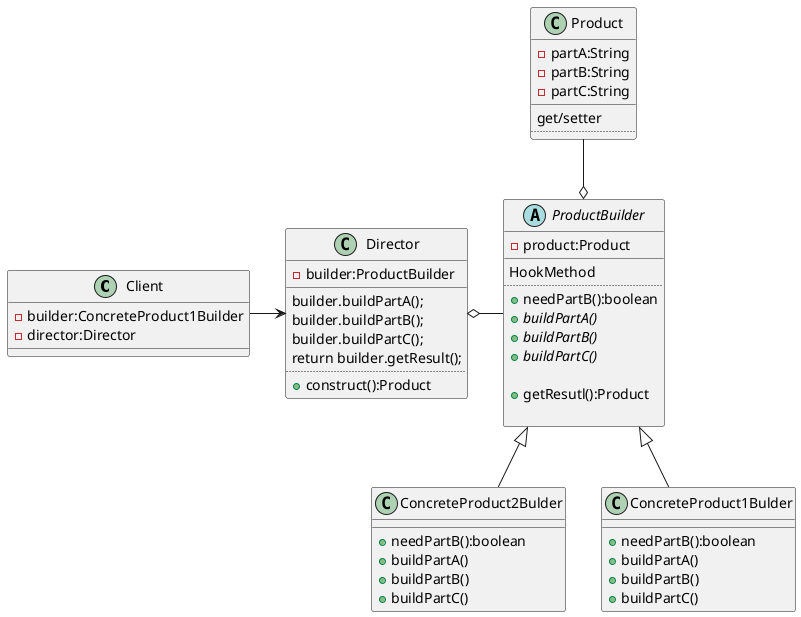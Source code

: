 @startuml

class Client {
    - builder:ConcreteProduct1Builder
    - director:Director
}

class Director {
    - builder:ProductBuilder
    __
    builder.buildPartA();
    builder.buildPartB();
    builder.buildPartC();
    return builder.getResult();
    ..
    + construct():Product
}

abstract class ProductBuilder {
    - product:Product
    __
    HookMethod
    ..
    + needPartB():boolean
    + {abstract} buildPartA()
    + {abstract} buildPartB()
    + {abstract} buildPartC()

    + getResutl():Product

}
together {
    class ConcreteProduct1Bulder {
        + needPartB():boolean
        + buildPartA()
        + buildPartB()
        + buildPartC()
    }
    class ConcreteProduct2Bulder {
        + needPartB():boolean
        + buildPartA()
        + buildPartB()
        + buildPartC()
    }
}

class Product {
    - partA:String
    - partB:String
    - partC:String
    __
    get/setter
    ..
}

Client -right-> Director
Director o-right- ProductBuilder
ProductBuilder o-up- Product
ProductBuilder <|-- ConcreteProduct1Bulder
ProductBuilder <|-- ConcreteProduct2Bulder

@enduml
